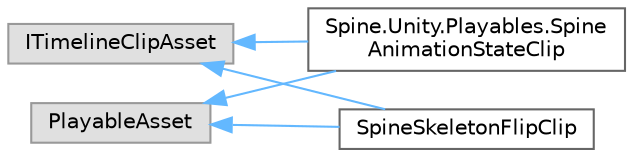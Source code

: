 digraph "类继承关系图"
{
 // LATEX_PDF_SIZE
  bgcolor="transparent";
  edge [fontname=Helvetica,fontsize=10,labelfontname=Helvetica,labelfontsize=10];
  node [fontname=Helvetica,fontsize=10,shape=box,height=0.2,width=0.4];
  rankdir="LR";
  Node0 [id="Node000000",label="ITimelineClipAsset",height=0.2,width=0.4,color="grey60", fillcolor="#E0E0E0", style="filled",tooltip=" "];
  Node0 -> Node1 [id="edge5230_Node000000_Node000001",dir="back",color="steelblue1",style="solid",tooltip=" "];
  Node1 [id="Node000001",label="Spine.Unity.Playables.Spine\lAnimationStateClip",height=0.2,width=0.4,color="grey40", fillcolor="white", style="filled",URL="$class_spine_1_1_unity_1_1_playables_1_1_spine_animation_state_clip.html",tooltip=" "];
  Node0 -> Node3 [id="edge5231_Node000000_Node000003",dir="back",color="steelblue1",style="solid",tooltip=" "];
  Node3 [id="Node000003",label="SpineSkeletonFlipClip",height=0.2,width=0.4,color="grey40", fillcolor="white", style="filled",URL="$class_spine_skeleton_flip_clip.html",tooltip=" "];
  Node2 [id="Node000002",label="PlayableAsset",height=0.2,width=0.4,color="grey60", fillcolor="#E0E0E0", style="filled",tooltip=" "];
  Node2 -> Node1 [id="edge5232_Node000002_Node000001",dir="back",color="steelblue1",style="solid",tooltip=" "];
  Node2 -> Node3 [id="edge5233_Node000002_Node000003",dir="back",color="steelblue1",style="solid",tooltip=" "];
}

